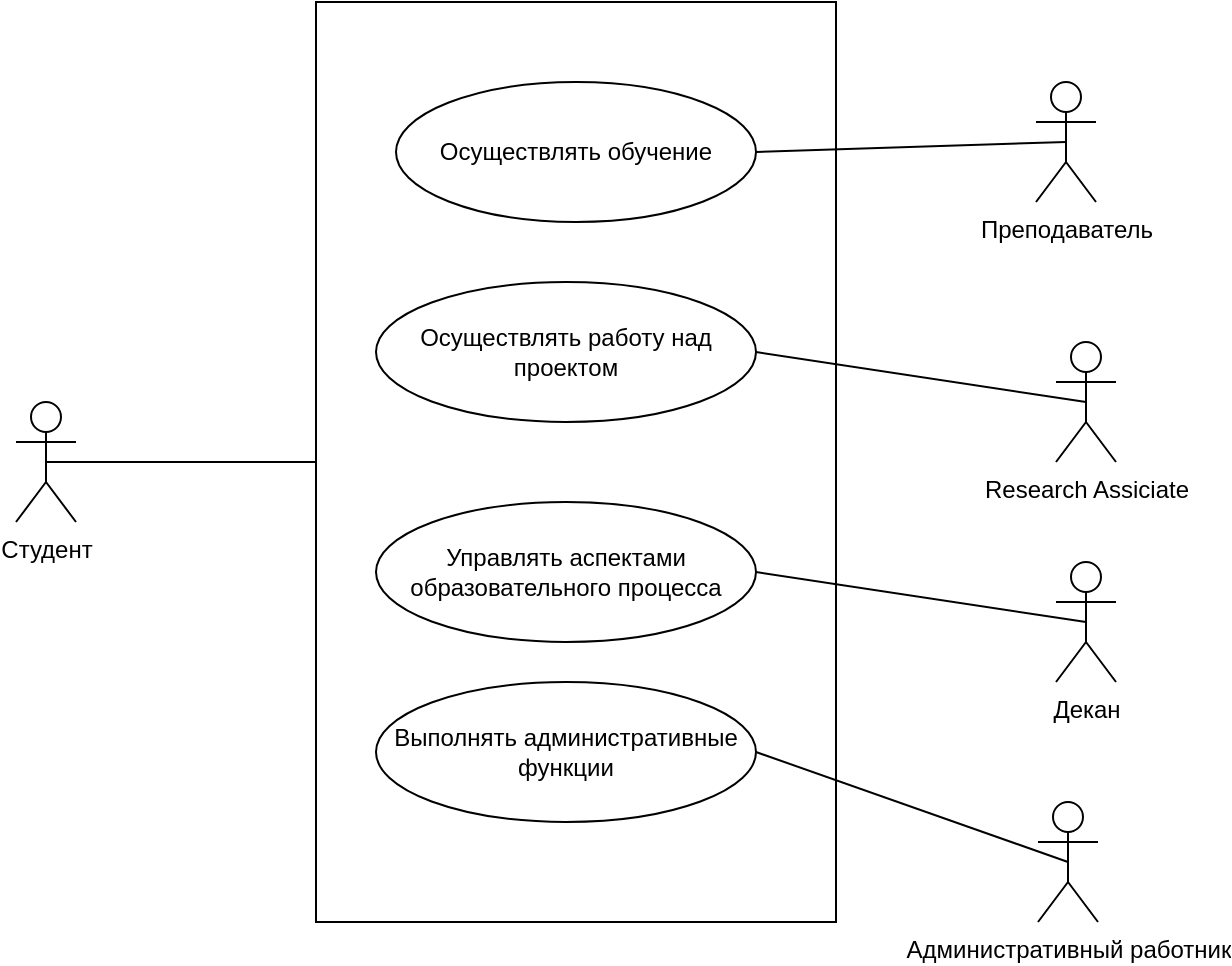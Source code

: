 <mxfile version="22.1.15" type="google">
  <diagram name="Страница — 1" id="kPCXkCkmHh4VnlPs58sX">
    <mxGraphModel grid="1" page="1" gridSize="10" guides="1" tooltips="1" connect="1" arrows="1" fold="1" pageScale="1" pageWidth="827" pageHeight="1169" math="0" shadow="0">
      <root>
        <mxCell id="0" />
        <mxCell id="1" parent="0" />
        <mxCell id="Z-na06SvYNW-kUT_Gr9J-2" value="" style="rounded=0;whiteSpace=wrap;html=1;" vertex="1" parent="1">
          <mxGeometry x="170" y="90" width="260" height="460" as="geometry" />
        </mxCell>
        <mxCell id="Z-na06SvYNW-kUT_Gr9J-3" value="Студент" style="shape=umlActor;verticalLabelPosition=bottom;verticalAlign=top;html=1;outlineConnect=0;" vertex="1" parent="1">
          <mxGeometry x="20" y="290" width="30" height="60" as="geometry" />
        </mxCell>
        <mxCell id="Z-na06SvYNW-kUT_Gr9J-5" value="Преподаватель" style="shape=umlActor;verticalLabelPosition=bottom;verticalAlign=top;html=1;outlineConnect=0;" vertex="1" parent="1">
          <mxGeometry x="530" y="130" width="30" height="60" as="geometry" />
        </mxCell>
        <mxCell id="Z-na06SvYNW-kUT_Gr9J-6" value="Осуществлять обучение" style="ellipse;whiteSpace=wrap;html=1;" vertex="1" parent="1">
          <mxGeometry x="210" y="130" width="180" height="70" as="geometry" />
        </mxCell>
        <mxCell id="Z-na06SvYNW-kUT_Gr9J-7" value="" style="endArrow=none;html=1;rounded=0;exitX=1;exitY=0.5;exitDx=0;exitDy=0;entryX=0.5;entryY=0.5;entryDx=0;entryDy=0;entryPerimeter=0;" edge="1" parent="1" source="Z-na06SvYNW-kUT_Gr9J-6" target="Z-na06SvYNW-kUT_Gr9J-5">
          <mxGeometry width="50" height="50" relative="1" as="geometry">
            <mxPoint x="390" y="230" as="sourcePoint" />
            <mxPoint x="440" y="180" as="targetPoint" />
          </mxGeometry>
        </mxCell>
        <mxCell id="Z-na06SvYNW-kUT_Gr9J-8" value="Research Assiciate" style="shape=umlActor;verticalLabelPosition=bottom;verticalAlign=top;html=1;outlineConnect=0;" vertex="1" parent="1">
          <mxGeometry x="540" y="260" width="30" height="60" as="geometry" />
        </mxCell>
        <mxCell id="Z-na06SvYNW-kUT_Gr9J-10" value="Осуществлять работу над проектом" style="ellipse;whiteSpace=wrap;html=1;" vertex="1" parent="1">
          <mxGeometry x="200" y="230" width="190" height="70" as="geometry" />
        </mxCell>
        <mxCell id="Z-na06SvYNW-kUT_Gr9J-11" value="" style="endArrow=none;html=1;rounded=0;exitX=1;exitY=0.5;exitDx=0;exitDy=0;entryX=0.5;entryY=0.5;entryDx=0;entryDy=0;entryPerimeter=0;" edge="1" parent="1" source="Z-na06SvYNW-kUT_Gr9J-10" target="Z-na06SvYNW-kUT_Gr9J-8">
          <mxGeometry width="50" height="50" relative="1" as="geometry">
            <mxPoint x="370" y="290" as="sourcePoint" />
            <mxPoint x="420" y="240" as="targetPoint" />
          </mxGeometry>
        </mxCell>
        <mxCell id="Z-na06SvYNW-kUT_Gr9J-12" value="Декан" style="shape=umlActor;verticalLabelPosition=bottom;verticalAlign=top;html=1;outlineConnect=0;" vertex="1" parent="1">
          <mxGeometry x="540" y="370" width="30" height="60" as="geometry" />
        </mxCell>
        <mxCell id="Z-na06SvYNW-kUT_Gr9J-13" value="Управлять аспектами образовательного процесса" style="ellipse;whiteSpace=wrap;html=1;" vertex="1" parent="1">
          <mxGeometry x="200" y="340" width="190" height="70" as="geometry" />
        </mxCell>
        <mxCell id="Z-na06SvYNW-kUT_Gr9J-14" value="" style="endArrow=none;html=1;rounded=0;exitX=1;exitY=0.5;exitDx=0;exitDy=0;entryX=0.5;entryY=0.5;entryDx=0;entryDy=0;entryPerimeter=0;" edge="1" parent="1" source="Z-na06SvYNW-kUT_Gr9J-13" target="Z-na06SvYNW-kUT_Gr9J-12">
          <mxGeometry width="50" height="50" relative="1" as="geometry">
            <mxPoint x="360" y="420" as="sourcePoint" />
            <mxPoint x="585" y="390" as="targetPoint" />
          </mxGeometry>
        </mxCell>
        <mxCell id="Z-na06SvYNW-kUT_Gr9J-15" value="Административный работник" style="shape=umlActor;verticalLabelPosition=bottom;verticalAlign=top;html=1;outlineConnect=0;" vertex="1" parent="1">
          <mxGeometry x="531" y="490" width="30" height="60" as="geometry" />
        </mxCell>
        <mxCell id="Z-na06SvYNW-kUT_Gr9J-16" value="Выполнять административные функции" style="ellipse;whiteSpace=wrap;html=1;" vertex="1" parent="1">
          <mxGeometry x="200" y="430" width="190" height="70" as="geometry" />
        </mxCell>
        <mxCell id="Z-na06SvYNW-kUT_Gr9J-17" value="" style="endArrow=none;html=1;rounded=0;exitX=1;exitY=0.5;exitDx=0;exitDy=0;entryX=0.5;entryY=0.5;entryDx=0;entryDy=0;entryPerimeter=0;" edge="1" parent="1" source="Z-na06SvYNW-kUT_Gr9J-16" target="Z-na06SvYNW-kUT_Gr9J-15">
          <mxGeometry width="50" height="50" relative="1" as="geometry">
            <mxPoint x="360" y="490" as="sourcePoint" />
            <mxPoint x="555" y="470" as="targetPoint" />
          </mxGeometry>
        </mxCell>
        <mxCell id="Z-na06SvYNW-kUT_Gr9J-18" value="" style="endArrow=none;html=1;rounded=0;exitX=0.5;exitY=0.5;exitDx=0;exitDy=0;exitPerimeter=0;entryX=0;entryY=0.5;entryDx=0;entryDy=0;" edge="1" parent="1" source="Z-na06SvYNW-kUT_Gr9J-3" target="Z-na06SvYNW-kUT_Gr9J-2">
          <mxGeometry width="50" height="50" relative="1" as="geometry">
            <mxPoint x="320" y="360" as="sourcePoint" />
            <mxPoint x="370" y="310" as="targetPoint" />
          </mxGeometry>
        </mxCell>
      </root>
    </mxGraphModel>
  </diagram>
</mxfile>

